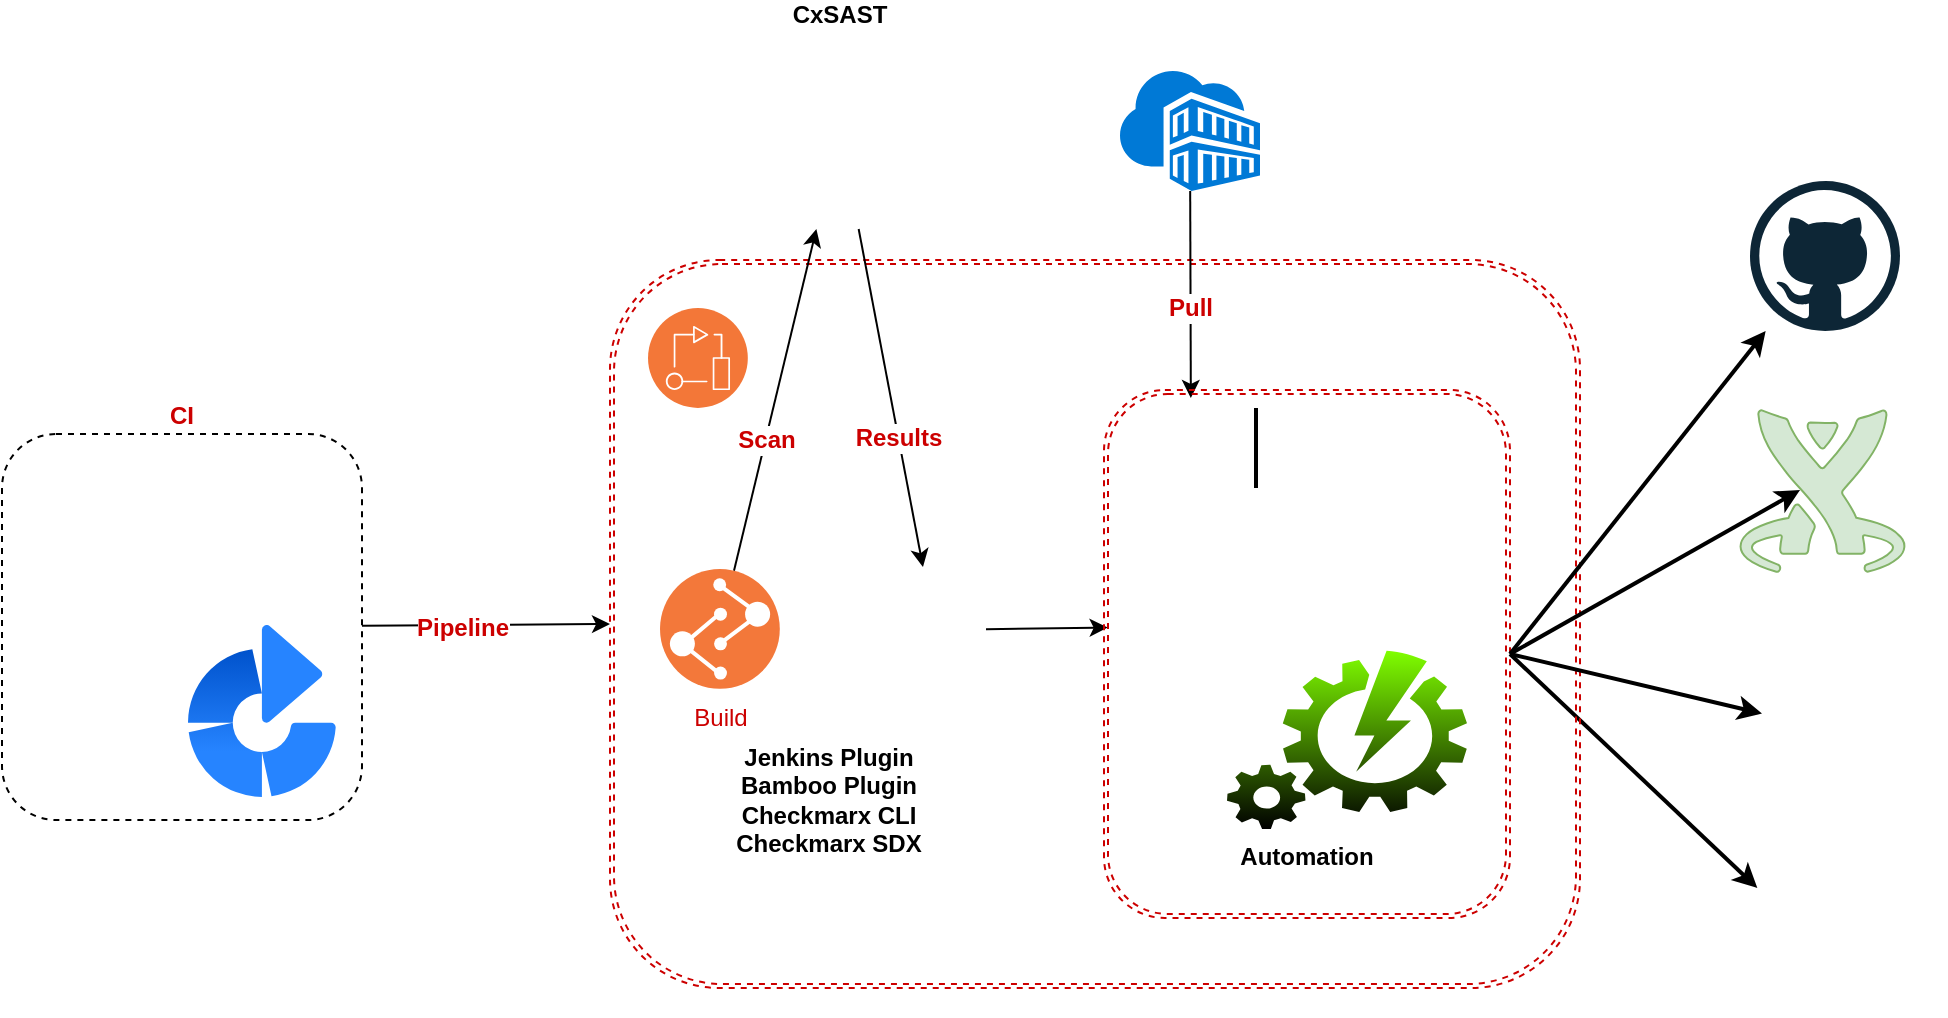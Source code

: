<mxfile version="10.7.7"><diagram id="p7-tS-iddYGXdtnFpwvQ" name="Page-1"><mxGraphModel dx="2875" dy="1086" grid="1" gridSize="10" guides="1" tooltips="1" connect="1" arrows="1" fold="1" page="1" pageScale="1" pageWidth="850" pageHeight="1100" math="0" shadow="0"><root><mxCell id="0"/><mxCell id="1" parent="0"/><mxCell id="49" style="edgeStyle=none;rounded=0;orthogonalLoop=1;jettySize=auto;html=1;strokeWidth=2;exitX=1;exitY=0.5;exitDx=0;exitDy=0;" edge="1" parent="1" source="28" target="42"><mxGeometry relative="1" as="geometry"/></mxCell><mxCell id="2" value="" style="shape=ext;double=1;rounded=1;whiteSpace=wrap;html=1;fillColor=none;dashed=1;strokeColor=#CC0000;" vertex="1" parent="1"><mxGeometry x="-555" y="456" width="485" height="364" as="geometry"/></mxCell><mxCell id="3" style="edgeStyle=none;rounded=0;html=1;entryX=0;entryY=0.5;labelBackgroundColor=#CC0000;jettySize=auto;orthogonalLoop=1;fontColor=#CC0000;" edge="1" parent="1" source="5" target="2"><mxGeometry relative="1" as="geometry"/></mxCell><mxCell id="4" value="Pipeline" style="text;html=1;resizable=0;points=[];align=center;verticalAlign=middle;labelBackgroundColor=#ffffff;fontColor=#CC0000;fontStyle=1" vertex="1" connectable="0" parent="3"><mxGeometry x="-0.333" y="-1" relative="1" as="geometry"><mxPoint x="8" as="offset"/></mxGeometry></mxCell><mxCell id="5" value="&lt;b&gt;CI&lt;/b&gt;" style="rounded=1;whiteSpace=wrap;html=1;fontColor=#CC0000;fillColor=none;dashed=1;labelPosition=center;verticalLabelPosition=top;align=center;verticalAlign=bottom;" vertex="1" parent="1"><mxGeometry x="-859" y="543" width="180" height="193" as="geometry"/></mxCell><mxCell id="8" value="" style="shape=image;verticalLabelPosition=bottom;labelBackgroundColor=#ffffff;verticalAlign=top;aspect=fixed;imageAspect=0;image=https://png.icons8.com/color/540/gitlab.png;" vertex="1" parent="1"><mxGeometry x="-845" y="556.5" width="74" height="74" as="geometry"/></mxCell><mxCell id="9" value="" style="dashed=0;html=1;shape=mxgraph.weblogos.confluence;fillColor=#d5e8d4;strokeColor=#82b366;rounded=0;glass=1;comic=0;labelBackgroundColor=none;fontFamily=Lucida Console;align=center;" vertex="1" parent="1"><mxGeometry x="9" y="531" width="85" height="81" as="geometry"/></mxCell><mxCell id="10" style="edgeStyle=none;rounded=0;html=1;entryX=0.5;entryY=0;labelBackgroundColor=#CC0000;jettySize=auto;orthogonalLoop=1;fontColor=#CC0000;" edge="1" parent="1" source="12" target="24"><mxGeometry relative="1" as="geometry"/></mxCell><mxCell id="11" value="Results" style="text;html=1;resizable=0;points=[];align=center;verticalAlign=middle;labelBackgroundColor=#ffffff;fontColor=#CC0000;fontStyle=1" vertex="1" connectable="0" parent="10"><mxGeometry x="0.2" relative="1" as="geometry"><mxPoint y="3" as="offset"/></mxGeometry></mxCell><mxCell id="12" value="CxSAST" style="shape=image;verticalLabelPosition=top;labelBackgroundColor=#ffffff;verticalAlign=bottom;aspect=fixed;imageAspect=0;image=https://avatars0.githubusercontent.com/u/15811295?s=200&amp;v=4;fontStyle=1;labelPosition=center;align=center;" vertex="1" parent="1"><mxGeometry x="-489" y="342.5" width="98" height="98" as="geometry"/></mxCell><mxCell id="13" value="" style="image;image=img/lib/atlassian/Bamboo_Logo.svg;fontColor=#CC0000;" vertex="1" parent="1"><mxGeometry x="-766" y="638.5" width="74" height="86" as="geometry"/></mxCell><mxCell id="14" value="" style="shape=image;verticalLabelPosition=bottom;labelBackgroundColor=#ffffff;verticalAlign=top;aspect=fixed;imageAspect=0;image=https://travis-ci.org/images/logos/TravisCI-Mascot-1.png;" vertex="1" parent="1"><mxGeometry x="-769" y="554" width="80" height="79" as="geometry"/></mxCell><mxCell id="15" value="" style="shape=image;verticalLabelPosition=bottom;labelBackgroundColor=#ffffff;verticalAlign=top;aspect=fixed;imageAspect=0;image=https://wiki.jenkins.io/download/attachments/2916393/logo.png?version=1&amp;modificationDate=1302753947000&amp;api=v2;" vertex="1" parent="1"><mxGeometry x="-841" y="640.5" width="64" height="88" as="geometry"/></mxCell><mxCell id="16" value="" style="aspect=fixed;perimeter=ellipsePerimeter;html=1;align=center;shadow=0;dashed=0;image;image=img/lib/ibm/devops/devops.svg;fontColor=#CC0000;" vertex="1" parent="1"><mxGeometry x="-536" y="480" width="50" height="50" as="geometry"/></mxCell><mxCell id="17" style="edgeStyle=none;rounded=0;html=1;labelBackgroundColor=#CC0000;jettySize=auto;orthogonalLoop=1;fontColor=#CC0000;" edge="1" parent="1" source="19" target="29"><mxGeometry relative="1" as="geometry"/></mxCell><mxCell id="18" value="Pull&lt;br&gt;" style="text;html=1;resizable=0;points=[];align=center;verticalAlign=middle;labelBackgroundColor=#ffffff;fontColor=#CC0000;fontStyle=1" vertex="1" connectable="0" parent="17"><mxGeometry x="-0.135" y="1" relative="1" as="geometry"><mxPoint x="-1" y="13" as="offset"/></mxGeometry></mxCell><mxCell id="19" value="" style="shadow=0;dashed=0;html=1;strokeColor=none;labelPosition=center;verticalLabelPosition=bottom;verticalAlign=top;align=center;shape=mxgraph.mscae.cloud.container_registry;fillColor=#0079D6;fontColor=#CC0000;" vertex="1" parent="1"><mxGeometry x="-300" y="361.5" width="70" height="60" as="geometry"/></mxCell><mxCell id="20" style="edgeStyle=none;rounded=0;html=1;labelBackgroundColor=#CC0000;jettySize=auto;orthogonalLoop=1;fontColor=#CC0000;" edge="1" parent="1" source="22" target="12"><mxGeometry relative="1" as="geometry"/></mxCell><mxCell id="21" value="Scan" style="text;html=1;resizable=0;points=[];align=center;verticalAlign=middle;labelBackgroundColor=#ffffff;fontColor=#CC0000;fontStyle=1" vertex="1" connectable="0" parent="20"><mxGeometry x="-0.049" y="-1" relative="1" as="geometry"><mxPoint x="-5" y="15" as="offset"/></mxGeometry></mxCell><mxCell id="22" value="Build" style="aspect=fixed;perimeter=ellipsePerimeter;html=1;align=center;shadow=0;dashed=0;image;image=img/lib/ibm/devops/build_test.svg;fillColor=none;fontColor=#CC0000;" vertex="1" parent="1"><mxGeometry x="-530" y="610.5" width="60" height="60" as="geometry"/></mxCell><mxCell id="23" style="edgeStyle=none;rounded=0;html=1;entryX=0.009;entryY=0.45;entryPerimeter=0;labelBackgroundColor=#CC0000;jettySize=auto;orthogonalLoop=1;fontColor=#CC0000;" edge="1" parent="1" source="24" target="28"><mxGeometry relative="1" as="geometry"/></mxCell><mxCell id="24" value="" style="shape=image;html=1;verticalAlign=top;verticalLabelPosition=bottom;labelBackgroundColor=#ffffff;imageAspect=0;aspect=fixed;image=https://cdn1.iconfinder.com/data/icons/hawcons/32/699748-icon-102-document-file-xml-128.png;dashed=1;fillColor=none;fontColor=#CC0000;" vertex="1" parent="1"><mxGeometry x="-430" y="609.5" width="63" height="63" as="geometry"/></mxCell><mxCell id="25" value="" style="group" vertex="1" connectable="0" parent="1"><mxGeometry x="-308" y="521" width="203" height="264" as="geometry"/></mxCell><mxCell id="26" value="" style="group" vertex="1" connectable="0" parent="25"><mxGeometry width="203" height="264" as="geometry"/></mxCell><mxCell id="27" value="" style="group" vertex="1" connectable="0" parent="26"><mxGeometry width="203" height="264" as="geometry"/></mxCell><mxCell id="28" value="" style="shape=ext;double=1;rounded=1;whiteSpace=wrap;html=1;fillColor=none;dashed=1;strokeColor=#CC0000;" vertex="1" parent="27"><mxGeometry width="203" height="264" as="geometry"/></mxCell><mxCell id="29" value="" style="shape=image;html=1;verticalAlign=top;verticalLabelPosition=bottom;labelBackgroundColor=#ffffff;imageAspect=0;aspect=fixed;image=https://cdn1.iconfinder.com/data/icons/social-media-2106/24/social_media_social_media_logo_docker-128.png;fontColor=#CC0000;" vertex="1" parent="27"><mxGeometry x="19.5" y="4" width="48" height="48" as="geometry"/></mxCell><mxCell id="30" value="" style="shape=image;html=1;verticalAlign=top;verticalLabelPosition=bottom;labelBackgroundColor=#ffffff;imageAspect=0;aspect=fixed;image=https://cdn3.iconfinder.com/data/icons/lexter-flat-colorfull-file-formats/56/jar-128.png" vertex="1" parent="27"><mxGeometry x="81.5" y="4" width="48" height="48" as="geometry"/></mxCell><mxCell id="31" value="" style="endArrow=none;html=1;strokeWidth=2;" edge="1" parent="27"><mxGeometry width="50" height="50" relative="1" as="geometry"><mxPoint x="76" y="49" as="sourcePoint"/><mxPoint x="76" y="9" as="targetPoint"/></mxGeometry></mxCell><mxCell id="32" value="Automation" style="group;fontStyle=1;verticalAlign=top;labelPosition=center;verticalLabelPosition=bottom;align=center;" vertex="1" connectable="0" parent="27"><mxGeometry x="21.5" y="74.5" width="160" height="145" as="geometry"/></mxCell><mxCell id="33" value="" style="shape=image;verticalLabelPosition=bottom;labelBackgroundColor=#ffffff;verticalAlign=top;aspect=fixed;imageAspect=0;image=https://avatars0.githubusercontent.com/u/15811295?s=200&amp;v=4;" vertex="1" parent="32"><mxGeometry width="120.296" height="120.296" as="geometry"/></mxCell><mxCell id="34" value="" style="shadow=0;dashed=0;html=1;strokeColor=none;fillColor=#80FF00;labelPosition=center;verticalLabelPosition=bottom;verticalAlign=top;shape=mxgraph.azure.automation;rounded=0;glass=1;comic=0;labelBackgroundColor=none;fontFamily=Lucida Console;fontColor=#000000;align=center;gradientColor=#000000;" vertex="1" parent="32"><mxGeometry x="40" y="55.852" width="120" height="89.148" as="geometry"/></mxCell><mxCell id="35" value="&lt;b&gt;Jenkins Plugin&lt;br&gt;Bamboo Plugin&lt;br&gt;Checkmarx CLI&lt;br&gt;Checkmarx SDX&lt;/b&gt;&lt;br&gt;" style="text;html=1;resizable=0;autosize=1;align=center;verticalAlign=middle;points=[];fillColor=none;strokeColor=none;rounded=0;" vertex="1" parent="1"><mxGeometry x="-501" y="695.5" width="110" height="60" as="geometry"/></mxCell><mxCell id="36" value="" style="shape=image;verticalLabelPosition=bottom;labelBackgroundColor=#ffffff;verticalAlign=top;aspect=fixed;imageAspect=0;image=https://png.icons8.com/color/540/gitlab.png;" vertex="1" parent="1"><mxGeometry x="21" y="654.5" width="74" height="74" as="geometry"/></mxCell><mxCell id="37" value="" style="dashed=0;outlineConnect=0;html=1;align=center;labelPosition=center;verticalLabelPosition=bottom;verticalAlign=top;shape=mxgraph.weblogos.github" vertex="1" parent="1"><mxGeometry x="15" y="416.5" width="75" height="75" as="geometry"/></mxCell><mxCell id="42" value="" style="shape=image;verticalLabelPosition=bottom;labelBackgroundColor=#ffffff;verticalAlign=top;aspect=fixed;imageAspect=0;image=https://gsmulders.nl/wp-content/uploads/2018/08/vsts.png;" vertex="1" parent="1"><mxGeometry x="-8" y="770" width="121" height="64" as="geometry"/></mxCell><mxCell id="46" style="edgeStyle=none;rounded=0;orthogonalLoop=1;jettySize=auto;html=1;strokeWidth=2;exitX=1;exitY=0.5;exitDx=0;exitDy=0;" edge="1" parent="1" source="28" target="37"><mxGeometry relative="1" as="geometry"/></mxCell><mxCell id="47" style="edgeStyle=none;rounded=0;orthogonalLoop=1;jettySize=auto;html=1;entryX=0.365;entryY=0.494;entryDx=0;entryDy=0;entryPerimeter=0;strokeWidth=2;exitX=1;exitY=0.5;exitDx=0;exitDy=0;" edge="1" parent="1" source="28" target="9"><mxGeometry relative="1" as="geometry"/></mxCell><mxCell id="48" style="edgeStyle=none;rounded=0;orthogonalLoop=1;jettySize=auto;html=1;strokeWidth=2;" edge="1" parent="1" target="36"><mxGeometry relative="1" as="geometry"><mxPoint x="-105" y="653" as="sourcePoint"/></mxGeometry></mxCell></root></mxGraphModel></diagram></mxfile>